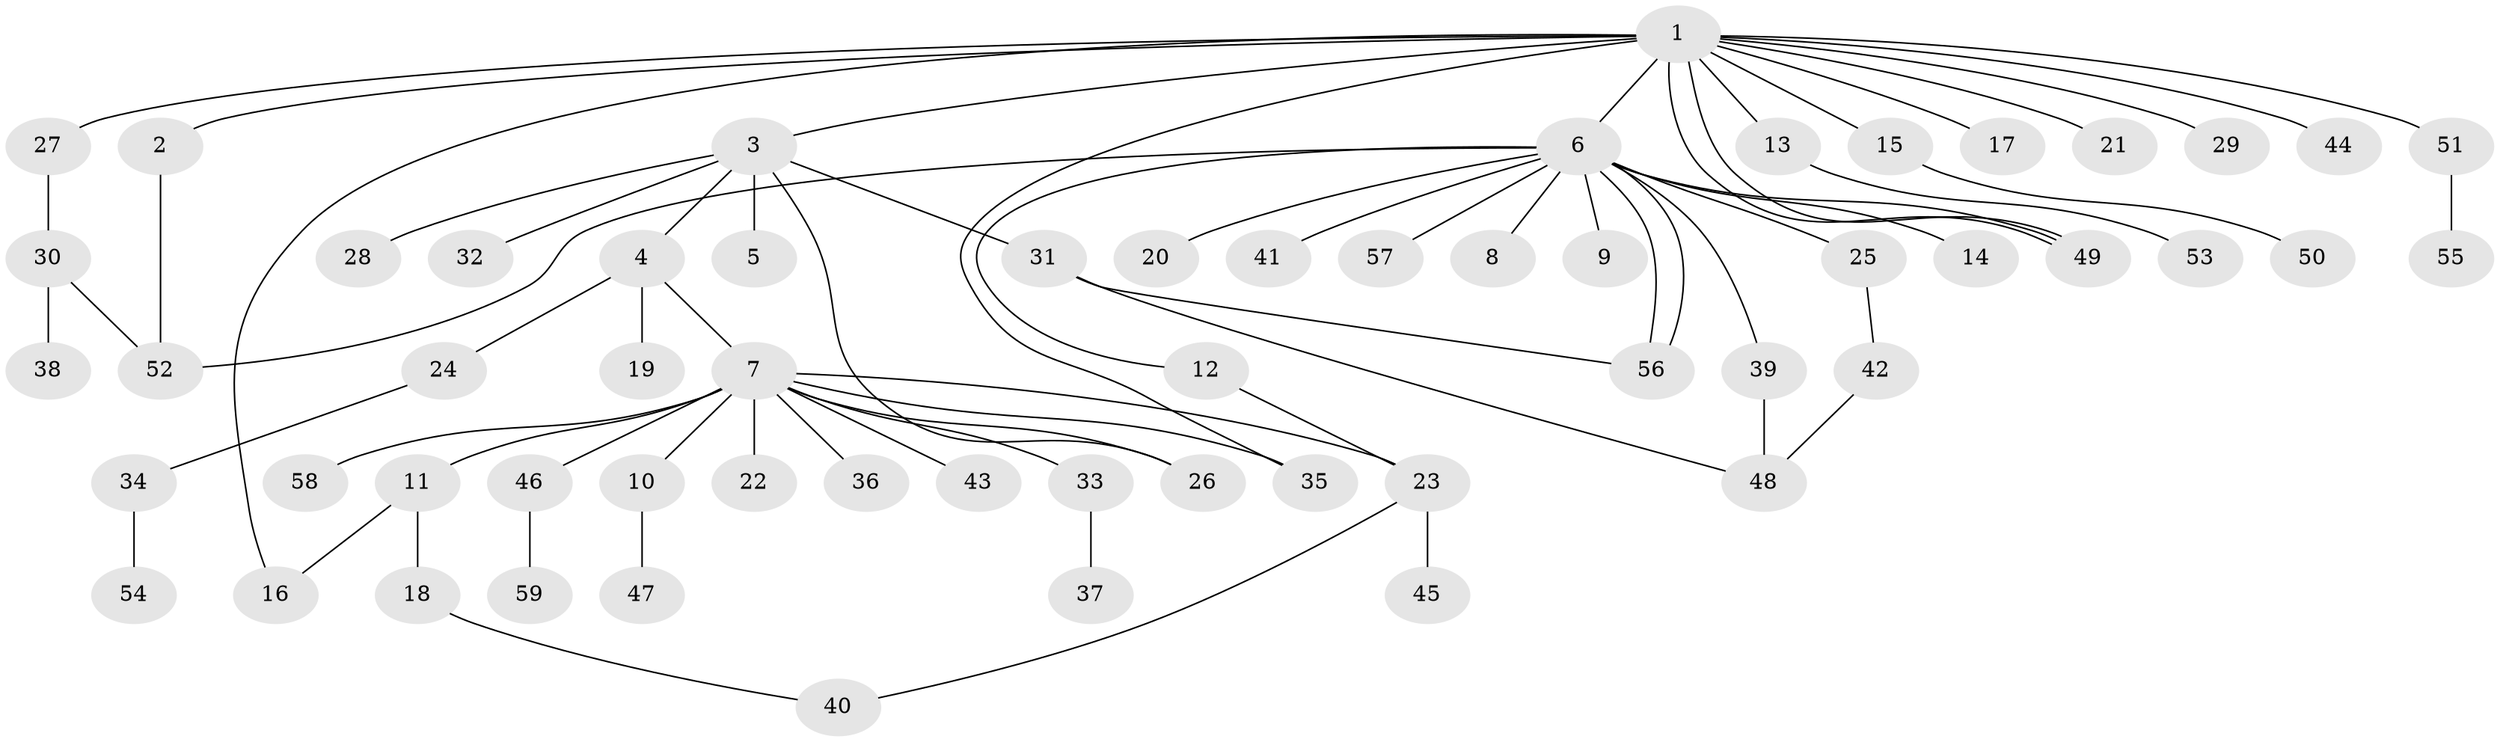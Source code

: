 // coarse degree distribution, {1: 0.6585365853658537, 22: 0.024390243902439025, 2: 0.24390243902439024, 12: 0.024390243902439025, 7: 0.024390243902439025, 4: 0.024390243902439025}
// Generated by graph-tools (version 1.1) at 2025/51/03/04/25 21:51:31]
// undirected, 59 vertices, 71 edges
graph export_dot {
graph [start="1"]
  node [color=gray90,style=filled];
  1;
  2;
  3;
  4;
  5;
  6;
  7;
  8;
  9;
  10;
  11;
  12;
  13;
  14;
  15;
  16;
  17;
  18;
  19;
  20;
  21;
  22;
  23;
  24;
  25;
  26;
  27;
  28;
  29;
  30;
  31;
  32;
  33;
  34;
  35;
  36;
  37;
  38;
  39;
  40;
  41;
  42;
  43;
  44;
  45;
  46;
  47;
  48;
  49;
  50;
  51;
  52;
  53;
  54;
  55;
  56;
  57;
  58;
  59;
  1 -- 2;
  1 -- 3;
  1 -- 6;
  1 -- 13;
  1 -- 15;
  1 -- 16;
  1 -- 17;
  1 -- 21;
  1 -- 27;
  1 -- 29;
  1 -- 35;
  1 -- 44;
  1 -- 49;
  1 -- 49;
  1 -- 51;
  2 -- 52;
  3 -- 4;
  3 -- 5;
  3 -- 26;
  3 -- 28;
  3 -- 31;
  3 -- 32;
  4 -- 7;
  4 -- 19;
  4 -- 24;
  6 -- 8;
  6 -- 9;
  6 -- 12;
  6 -- 14;
  6 -- 20;
  6 -- 25;
  6 -- 39;
  6 -- 41;
  6 -- 49;
  6 -- 52;
  6 -- 56;
  6 -- 56;
  6 -- 57;
  7 -- 10;
  7 -- 11;
  7 -- 22;
  7 -- 23;
  7 -- 26;
  7 -- 33;
  7 -- 35;
  7 -- 36;
  7 -- 43;
  7 -- 46;
  7 -- 58;
  10 -- 47;
  11 -- 16;
  11 -- 18;
  12 -- 23;
  13 -- 53;
  15 -- 50;
  18 -- 40;
  23 -- 40;
  23 -- 45;
  24 -- 34;
  25 -- 42;
  27 -- 30;
  30 -- 38;
  30 -- 52;
  31 -- 48;
  31 -- 56;
  33 -- 37;
  34 -- 54;
  39 -- 48;
  42 -- 48;
  46 -- 59;
  51 -- 55;
}
